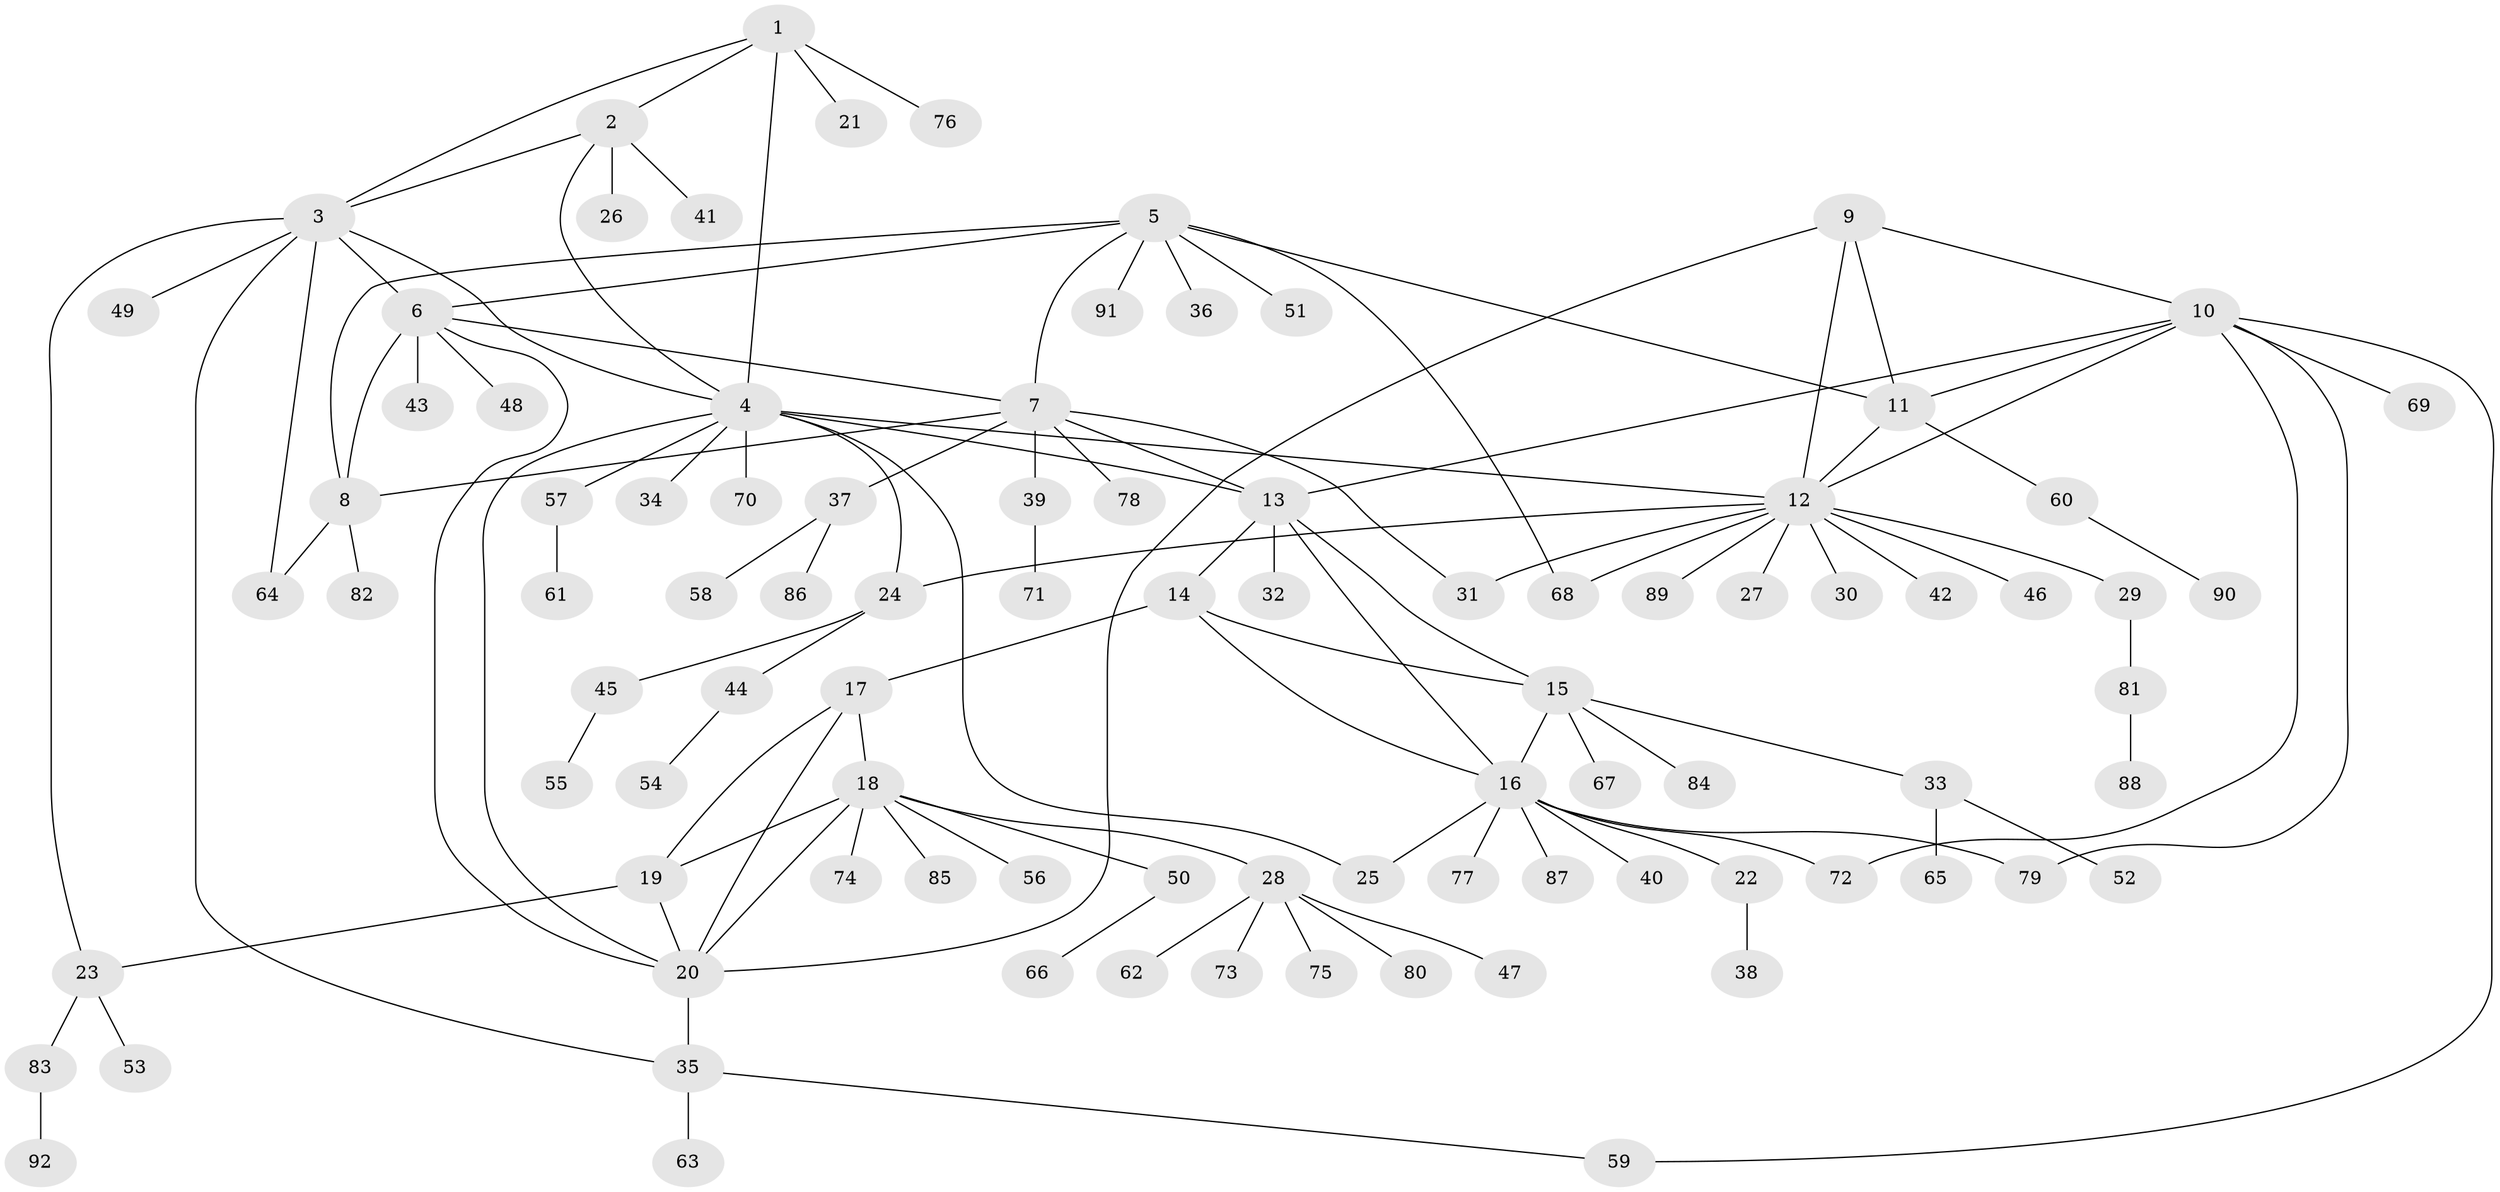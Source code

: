 // Generated by graph-tools (version 1.1) at 2025/15/03/09/25 04:15:56]
// undirected, 92 vertices, 122 edges
graph export_dot {
graph [start="1"]
  node [color=gray90,style=filled];
  1;
  2;
  3;
  4;
  5;
  6;
  7;
  8;
  9;
  10;
  11;
  12;
  13;
  14;
  15;
  16;
  17;
  18;
  19;
  20;
  21;
  22;
  23;
  24;
  25;
  26;
  27;
  28;
  29;
  30;
  31;
  32;
  33;
  34;
  35;
  36;
  37;
  38;
  39;
  40;
  41;
  42;
  43;
  44;
  45;
  46;
  47;
  48;
  49;
  50;
  51;
  52;
  53;
  54;
  55;
  56;
  57;
  58;
  59;
  60;
  61;
  62;
  63;
  64;
  65;
  66;
  67;
  68;
  69;
  70;
  71;
  72;
  73;
  74;
  75;
  76;
  77;
  78;
  79;
  80;
  81;
  82;
  83;
  84;
  85;
  86;
  87;
  88;
  89;
  90;
  91;
  92;
  1 -- 2;
  1 -- 3;
  1 -- 4;
  1 -- 21;
  1 -- 76;
  2 -- 3;
  2 -- 4;
  2 -- 26;
  2 -- 41;
  3 -- 4;
  3 -- 6;
  3 -- 23;
  3 -- 35;
  3 -- 49;
  3 -- 64;
  4 -- 12;
  4 -- 13;
  4 -- 20;
  4 -- 24;
  4 -- 25;
  4 -- 34;
  4 -- 57;
  4 -- 70;
  5 -- 6;
  5 -- 7;
  5 -- 8;
  5 -- 11;
  5 -- 36;
  5 -- 51;
  5 -- 68;
  5 -- 91;
  6 -- 7;
  6 -- 8;
  6 -- 20;
  6 -- 43;
  6 -- 48;
  7 -- 8;
  7 -- 13;
  7 -- 31;
  7 -- 37;
  7 -- 39;
  7 -- 78;
  8 -- 64;
  8 -- 82;
  9 -- 10;
  9 -- 11;
  9 -- 12;
  9 -- 20;
  10 -- 11;
  10 -- 12;
  10 -- 13;
  10 -- 59;
  10 -- 69;
  10 -- 72;
  10 -- 79;
  11 -- 12;
  11 -- 60;
  12 -- 24;
  12 -- 27;
  12 -- 29;
  12 -- 30;
  12 -- 31;
  12 -- 42;
  12 -- 46;
  12 -- 68;
  12 -- 89;
  13 -- 14;
  13 -- 15;
  13 -- 16;
  13 -- 32;
  14 -- 15;
  14 -- 16;
  14 -- 17;
  15 -- 16;
  15 -- 33;
  15 -- 67;
  15 -- 84;
  16 -- 22;
  16 -- 25;
  16 -- 40;
  16 -- 72;
  16 -- 77;
  16 -- 79;
  16 -- 87;
  17 -- 18;
  17 -- 19;
  17 -- 20;
  18 -- 19;
  18 -- 20;
  18 -- 28;
  18 -- 50;
  18 -- 56;
  18 -- 74;
  18 -- 85;
  19 -- 20;
  19 -- 23;
  20 -- 35;
  22 -- 38;
  23 -- 53;
  23 -- 83;
  24 -- 44;
  24 -- 45;
  28 -- 47;
  28 -- 62;
  28 -- 73;
  28 -- 75;
  28 -- 80;
  29 -- 81;
  33 -- 52;
  33 -- 65;
  35 -- 59;
  35 -- 63;
  37 -- 58;
  37 -- 86;
  39 -- 71;
  44 -- 54;
  45 -- 55;
  50 -- 66;
  57 -- 61;
  60 -- 90;
  81 -- 88;
  83 -- 92;
}
